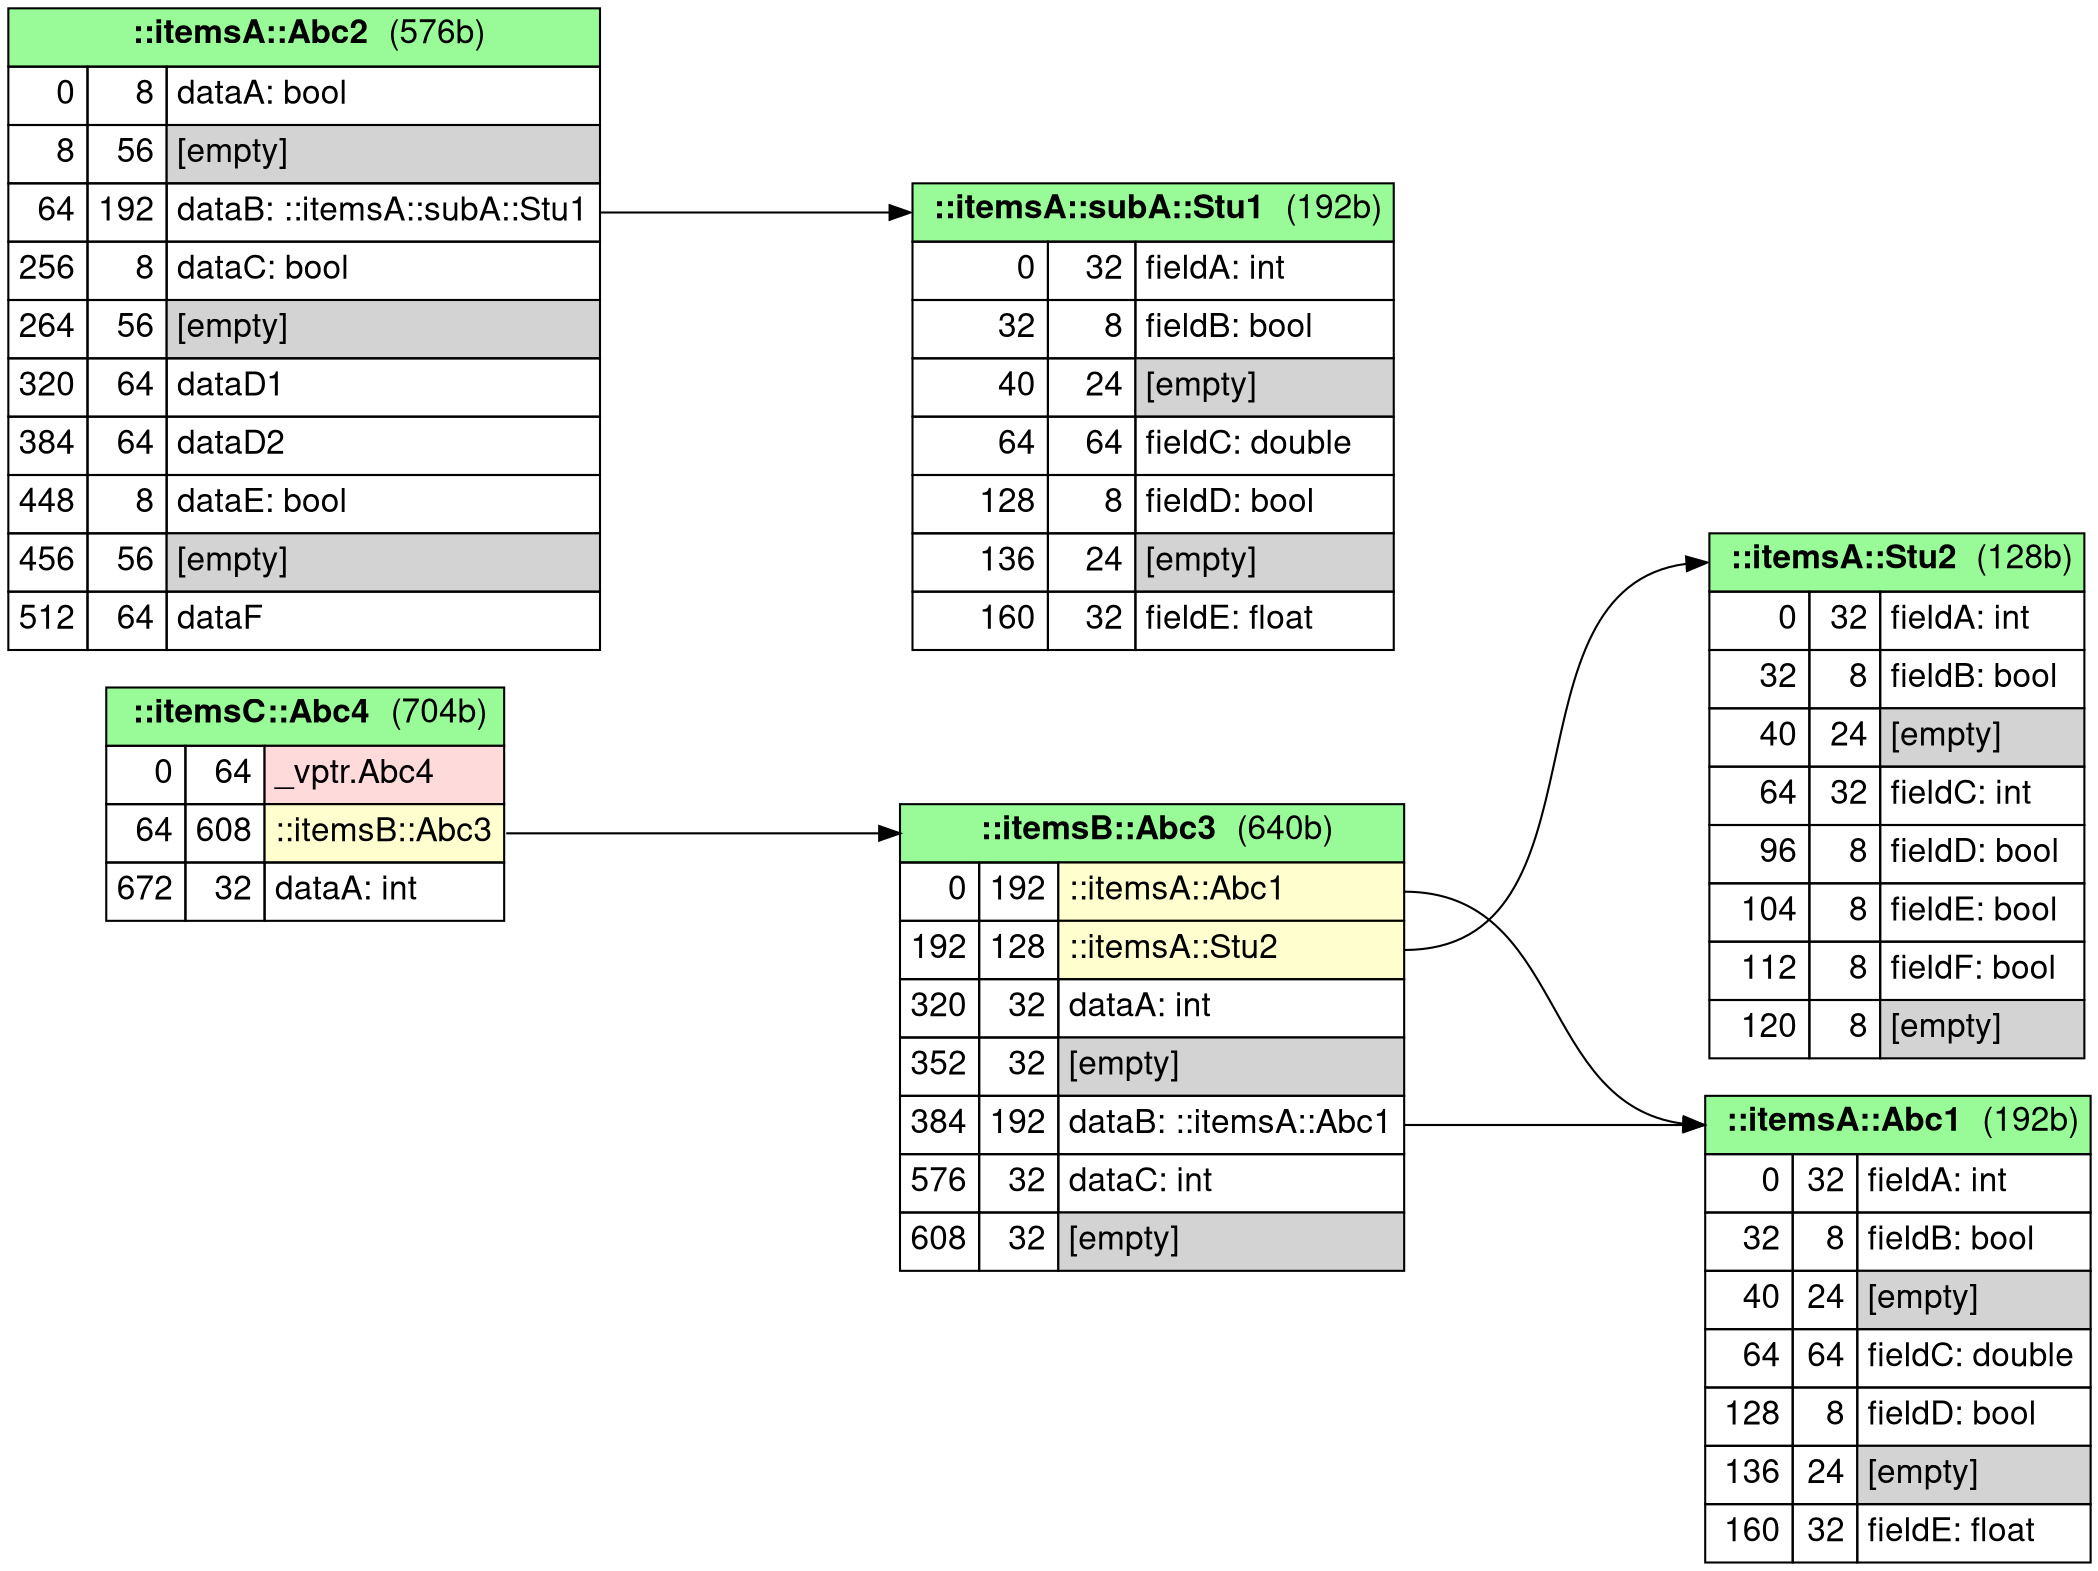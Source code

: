 digraph memory_layout {

fontname="Helvetica,Arial,sans-serif"
node [fontname="Helvetica,Arial,sans-serif"]
edge [fontname="Helvetica,Arial,sans-serif"]

graph [
    rankdir = "LR"
];
node [
    fontsize = "16"
    shape = "record"
];

ranksep = 2


# items subgraph
{

    "-itemsC-Abc4" [
        shape=plain
        label=
        <<table border="0" cellborder="1" cellspacing="0" cellpadding="4">
            <tr> <td colspan="3" bgcolor="PaleGreen" port='-1'> <b>::itemsC::Abc4</b>  (704b)</td> </tr>
            <tr> <td align="right" port='in_0'>0</td> <td align="right">64</td> <td align="left" bgcolor='#ffdada' port='out_0'>_vptr.Abc4</td> </tr>
            <tr> <td align="right" port='in_1'>64</td> <td align="right">608</td> <td align="left" bgcolor='#FEFECE' port='out_1'>::itemsB::Abc3</td> </tr>
            <tr> <td align="right" port='in_2'>672</td> <td align="right">32</td> <td align="left" port='out_2'>dataA: int</td> </tr>
        </table>>
    ]

    "-itemsB-Abc3" [
        shape=plain
        label=
        <<table border="0" cellborder="1" cellspacing="0" cellpadding="4">
            <tr> <td colspan="3" bgcolor="PaleGreen" port='-1'> <b>::itemsB::Abc3</b>  (640b)</td> </tr>
            <tr> <td align="right" port='in_0'>0</td> <td align="right">192</td> <td align="left" bgcolor='#FEFECE' port='out_0'>::itemsA::Abc1</td> </tr>
            <tr> <td align="right" port='in_1'>192</td> <td align="right">128</td> <td align="left" bgcolor='#FEFECE' port='out_1'>::itemsA::Stu2</td> </tr>
            <tr> <td align="right" port='in_2'>320</td> <td align="right">32</td> <td align="left" port='out_2'>dataA: int</td> </tr>
            <tr> <td align="right" port='in_3'>352</td> <td align="right">32</td> <td align="left" bgcolor='lightgray' port='out_3'>[empty]</td> </tr>
            <tr> <td align="right" port='in_4'>384</td> <td align="right">192</td> <td align="left" port='out_4'>dataB: ::itemsA::Abc1</td> </tr>
            <tr> <td align="right" port='in_5'>576</td> <td align="right">32</td> <td align="left" port='out_5'>dataC: int</td> </tr>
            <tr> <td align="right" port='in_6'>608</td> <td align="right">32</td> <td align="left" bgcolor='lightgray' port='out_6'>[empty]</td> </tr>
        </table>>
    ]

    "-itemsA-Abc2" [
        shape=plain
        label=
        <<table border="0" cellborder="1" cellspacing="0" cellpadding="4">
            <tr> <td colspan="3" bgcolor="PaleGreen" port='-1'> <b>::itemsA::Abc2</b>  (576b)</td> </tr>
            <tr> <td align="right" port='in_0'>0</td> <td align="right">8</td> <td align="left" port='out_0'>dataA: bool</td> </tr>
            <tr> <td align="right" port='in_1'>8</td> <td align="right">56</td> <td align="left" bgcolor='lightgray' port='out_1'>[empty]</td> </tr>
            <tr> <td align="right" port='in_2'>64</td> <td align="right">192</td> <td align="left" port='out_2'>dataB: ::itemsA::subA::Stu1</td> </tr>
            <tr> <td align="right" port='in_3'>256</td> <td align="right">8</td> <td align="left" port='out_3'>dataC: bool</td> </tr>
            <tr> <td align="right" port='in_4'>264</td> <td align="right">56</td> <td align="left" bgcolor='lightgray' port='out_4'>[empty]</td> </tr>
            <tr> <td align="right" port='in_5'>320</td> <td align="right">64</td> <td align="left" port='out_5'>dataD1</td> </tr>
            <tr> <td align="right" port='in_6'>384</td> <td align="right">64</td> <td align="left" port='out_6'>dataD2</td> </tr>
            <tr> <td align="right" port='in_7'>448</td> <td align="right">8</td> <td align="left" port='out_7'>dataE: bool</td> </tr>
            <tr> <td align="right" port='in_8'>456</td> <td align="right">56</td> <td align="left" bgcolor='lightgray' port='out_8'>[empty]</td> </tr>
            <tr> <td align="right" port='in_9'>512</td> <td align="right">64</td> <td align="left" port='out_9'>dataF</td> </tr>
        </table>>
    ]

    "-itemsA-Abc1" [
        shape=plain
        label=
        <<table border="0" cellborder="1" cellspacing="0" cellpadding="4">
            <tr> <td colspan="3" bgcolor="PaleGreen" port='-1'> <b>::itemsA::Abc1</b>  (192b)</td> </tr>
            <tr> <td align="right" port='in_0'>0</td> <td align="right">32</td> <td align="left" port='out_0'>fieldA: int</td> </tr>
            <tr> <td align="right" port='in_1'>32</td> <td align="right">8</td> <td align="left" port='out_1'>fieldB: bool</td> </tr>
            <tr> <td align="right" port='in_2'>40</td> <td align="right">24</td> <td align="left" bgcolor='lightgray' port='out_2'>[empty]</td> </tr>
            <tr> <td align="right" port='in_3'>64</td> <td align="right">64</td> <td align="left" port='out_3'>fieldC: double</td> </tr>
            <tr> <td align="right" port='in_4'>128</td> <td align="right">8</td> <td align="left" port='out_4'>fieldD: bool</td> </tr>
            <tr> <td align="right" port='in_5'>136</td> <td align="right">24</td> <td align="left" bgcolor='lightgray' port='out_5'>[empty]</td> </tr>
            <tr> <td align="right" port='in_6'>160</td> <td align="right">32</td> <td align="left" port='out_6'>fieldE: float</td> </tr>
        </table>>
    ]

    "-itemsA-Stu2" [
        shape=plain
        label=
        <<table border="0" cellborder="1" cellspacing="0" cellpadding="4">
            <tr> <td colspan="3" bgcolor="PaleGreen" port='-1'> <b>::itemsA::Stu2</b>  (128b)</td> </tr>
            <tr> <td align="right" port='in_0'>0</td> <td align="right">32</td> <td align="left" port='out_0'>fieldA: int</td> </tr>
            <tr> <td align="right" port='in_1'>32</td> <td align="right">8</td> <td align="left" port='out_1'>fieldB: bool</td> </tr>
            <tr> <td align="right" port='in_2'>40</td> <td align="right">24</td> <td align="left" bgcolor='lightgray' port='out_2'>[empty]</td> </tr>
            <tr> <td align="right" port='in_3'>64</td> <td align="right">32</td> <td align="left" port='out_3'>fieldC: int</td> </tr>
            <tr> <td align="right" port='in_4'>96</td> <td align="right">8</td> <td align="left" port='out_4'>fieldD: bool</td> </tr>
            <tr> <td align="right" port='in_5'>104</td> <td align="right">8</td> <td align="left" port='out_5'>fieldE: bool</td> </tr>
            <tr> <td align="right" port='in_6'>112</td> <td align="right">8</td> <td align="left" port='out_6'>fieldF: bool</td> </tr>
            <tr> <td align="right" port='in_7'>120</td> <td align="right">8</td> <td align="left" bgcolor='lightgray' port='out_7'>[empty]</td> </tr>
        </table>>
    ]

    "-itemsA-subA-Stu1" [
        shape=plain
        label=
        <<table border="0" cellborder="1" cellspacing="0" cellpadding="4">
            <tr> <td colspan="3" bgcolor="PaleGreen" port='-1'> <b>::itemsA::subA::Stu1</b>  (192b)</td> </tr>
            <tr> <td align="right" port='in_0'>0</td> <td align="right">32</td> <td align="left" port='out_0'>fieldA: int</td> </tr>
            <tr> <td align="right" port='in_1'>32</td> <td align="right">8</td> <td align="left" port='out_1'>fieldB: bool</td> </tr>
            <tr> <td align="right" port='in_2'>40</td> <td align="right">24</td> <td align="left" bgcolor='lightgray' port='out_2'>[empty]</td> </tr>
            <tr> <td align="right" port='in_3'>64</td> <td align="right">64</td> <td align="left" port='out_3'>fieldC: double</td> </tr>
            <tr> <td align="right" port='in_4'>128</td> <td align="right">8</td> <td align="left" port='out_4'>fieldD: bool</td> </tr>
            <tr> <td align="right" port='in_5'>136</td> <td align="right">24</td> <td align="left" bgcolor='lightgray' port='out_5'>[empty]</td> </tr>
            <tr> <td align="right" port='in_6'>160</td> <td align="right">32</td> <td align="left" port='out_6'>fieldE: float</td> </tr>
        </table>>
    ]


    "-itemsC-Abc4":"out_1" -> "-itemsB-Abc3":"-1"
    "-itemsB-Abc3":"out_0" -> "-itemsA-Abc1":"-1"
    "-itemsB-Abc3":"out_1" -> "-itemsA-Stu2":"-1"
    "-itemsB-Abc3":"out_4" -> "-itemsA-Abc1":"-1"
    "-itemsA-Abc2":"out_2" -> "-itemsA-subA-Stu1":"-1"

}  # end of items subgraph

}  # end of graph
